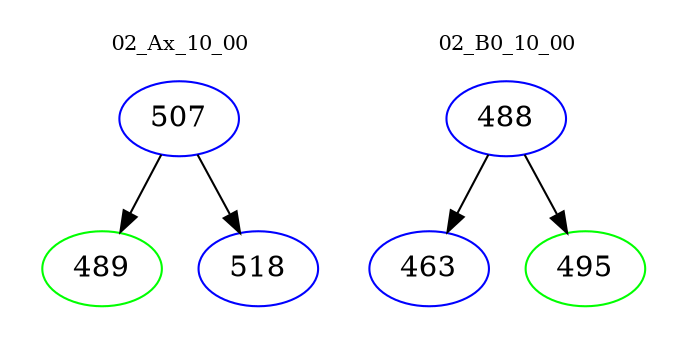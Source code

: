 digraph{
subgraph cluster_0 {
color = white
label = "02_Ax_10_00";
fontsize=10;
T0_507 [label="507", color="blue"]
T0_507 -> T0_489 [color="black"]
T0_489 [label="489", color="green"]
T0_507 -> T0_518 [color="black"]
T0_518 [label="518", color="blue"]
}
subgraph cluster_1 {
color = white
label = "02_B0_10_00";
fontsize=10;
T1_488 [label="488", color="blue"]
T1_488 -> T1_463 [color="black"]
T1_463 [label="463", color="blue"]
T1_488 -> T1_495 [color="black"]
T1_495 [label="495", color="green"]
}
}
